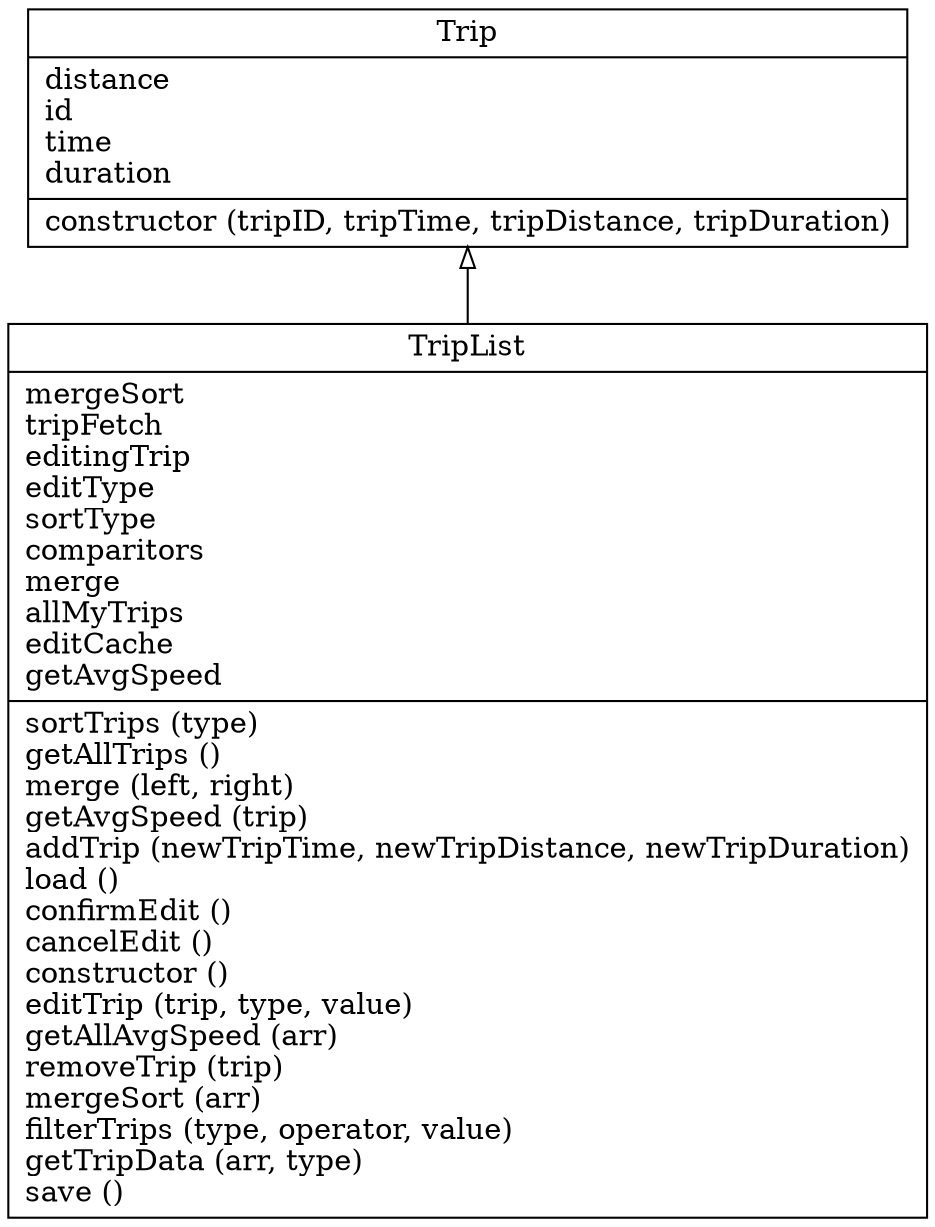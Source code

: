 digraph "classes_test" {
charset="utf-8"
rankdir=BT
"0" [label="{Trip|distance\lid\ltime\lduration\l|constructor (tripID, tripTime, tripDistance, tripDuration)\l}", shape="record"];
"1" [label="{TripList|mergeSort\ltripFetch\leditingTrip\leditType\lsortType\lcomparitors\lmerge\lallMyTrips\leditCache\lgetAvgSpeed\l|sortTrips (type)\lgetAllTrips ()\lmerge (left, right)\lgetAvgSpeed (trip)\laddTrip (newTripTime, newTripDistance, newTripDuration)\lload ()\lconfirmEdit ()\lcancelEdit ()\lconstructor ()\leditTrip (trip, type, value)\lgetAllAvgSpeed (arr)\lremoveTrip (trip)\lmergeSort (arr)\lfilterTrips (type, operator, value)\lgetTripData (arr, type)\lsave ()\l}", shape="record"];
"1" -> "0" [arrowhead="empty", arrowtail="none"];
}
